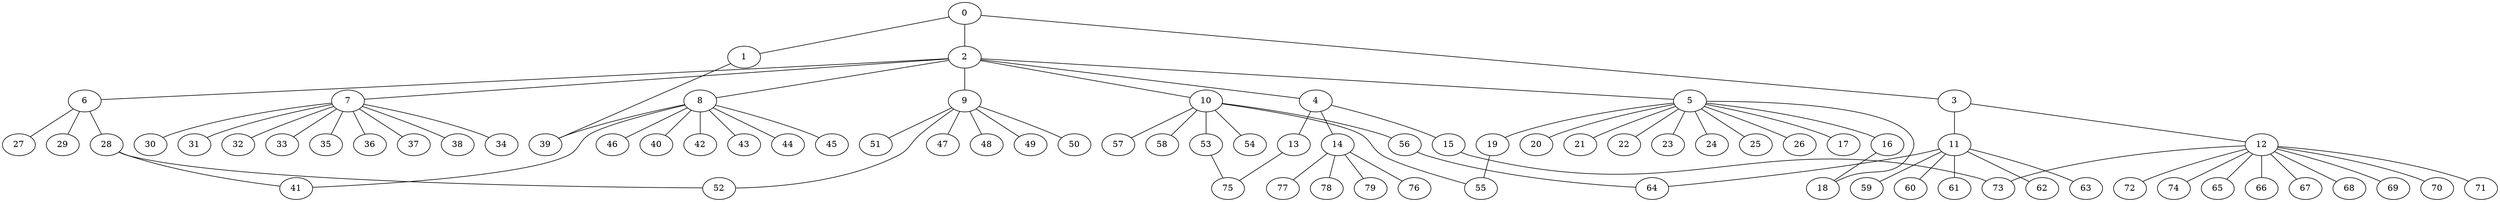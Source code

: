 
graph graphname {
    0 -- 1
0 -- 2
0 -- 3
1 -- 39
2 -- 4
2 -- 5
2 -- 6
2 -- 7
2 -- 8
2 -- 9
2 -- 10
3 -- 11
3 -- 12
4 -- 13
4 -- 14
4 -- 15
5 -- 16
5 -- 17
5 -- 18
5 -- 19
5 -- 20
5 -- 21
5 -- 22
5 -- 23
5 -- 24
5 -- 25
5 -- 26
6 -- 27
6 -- 28
6 -- 29
7 -- 32
7 -- 33
7 -- 35
7 -- 36
7 -- 37
7 -- 38
7 -- 34
7 -- 30
7 -- 31
8 -- 39
8 -- 40
8 -- 41
8 -- 42
8 -- 43
8 -- 44
8 -- 45
8 -- 46
9 -- 47
9 -- 48
9 -- 49
9 -- 50
9 -- 51
9 -- 52
10 -- 53
10 -- 54
10 -- 55
10 -- 56
10 -- 57
10 -- 58
11 -- 64
11 -- 59
11 -- 60
11 -- 61
11 -- 62
11 -- 63
12 -- 65
12 -- 66
12 -- 67
12 -- 68
12 -- 69
12 -- 70
12 -- 71
12 -- 72
12 -- 73
12 -- 74
13 -- 75
14 -- 76
14 -- 77
14 -- 78
14 -- 79
15 -- 73
16 -- 18
19 -- 55
28 -- 41
28 -- 52
53 -- 75
56 -- 64

}
